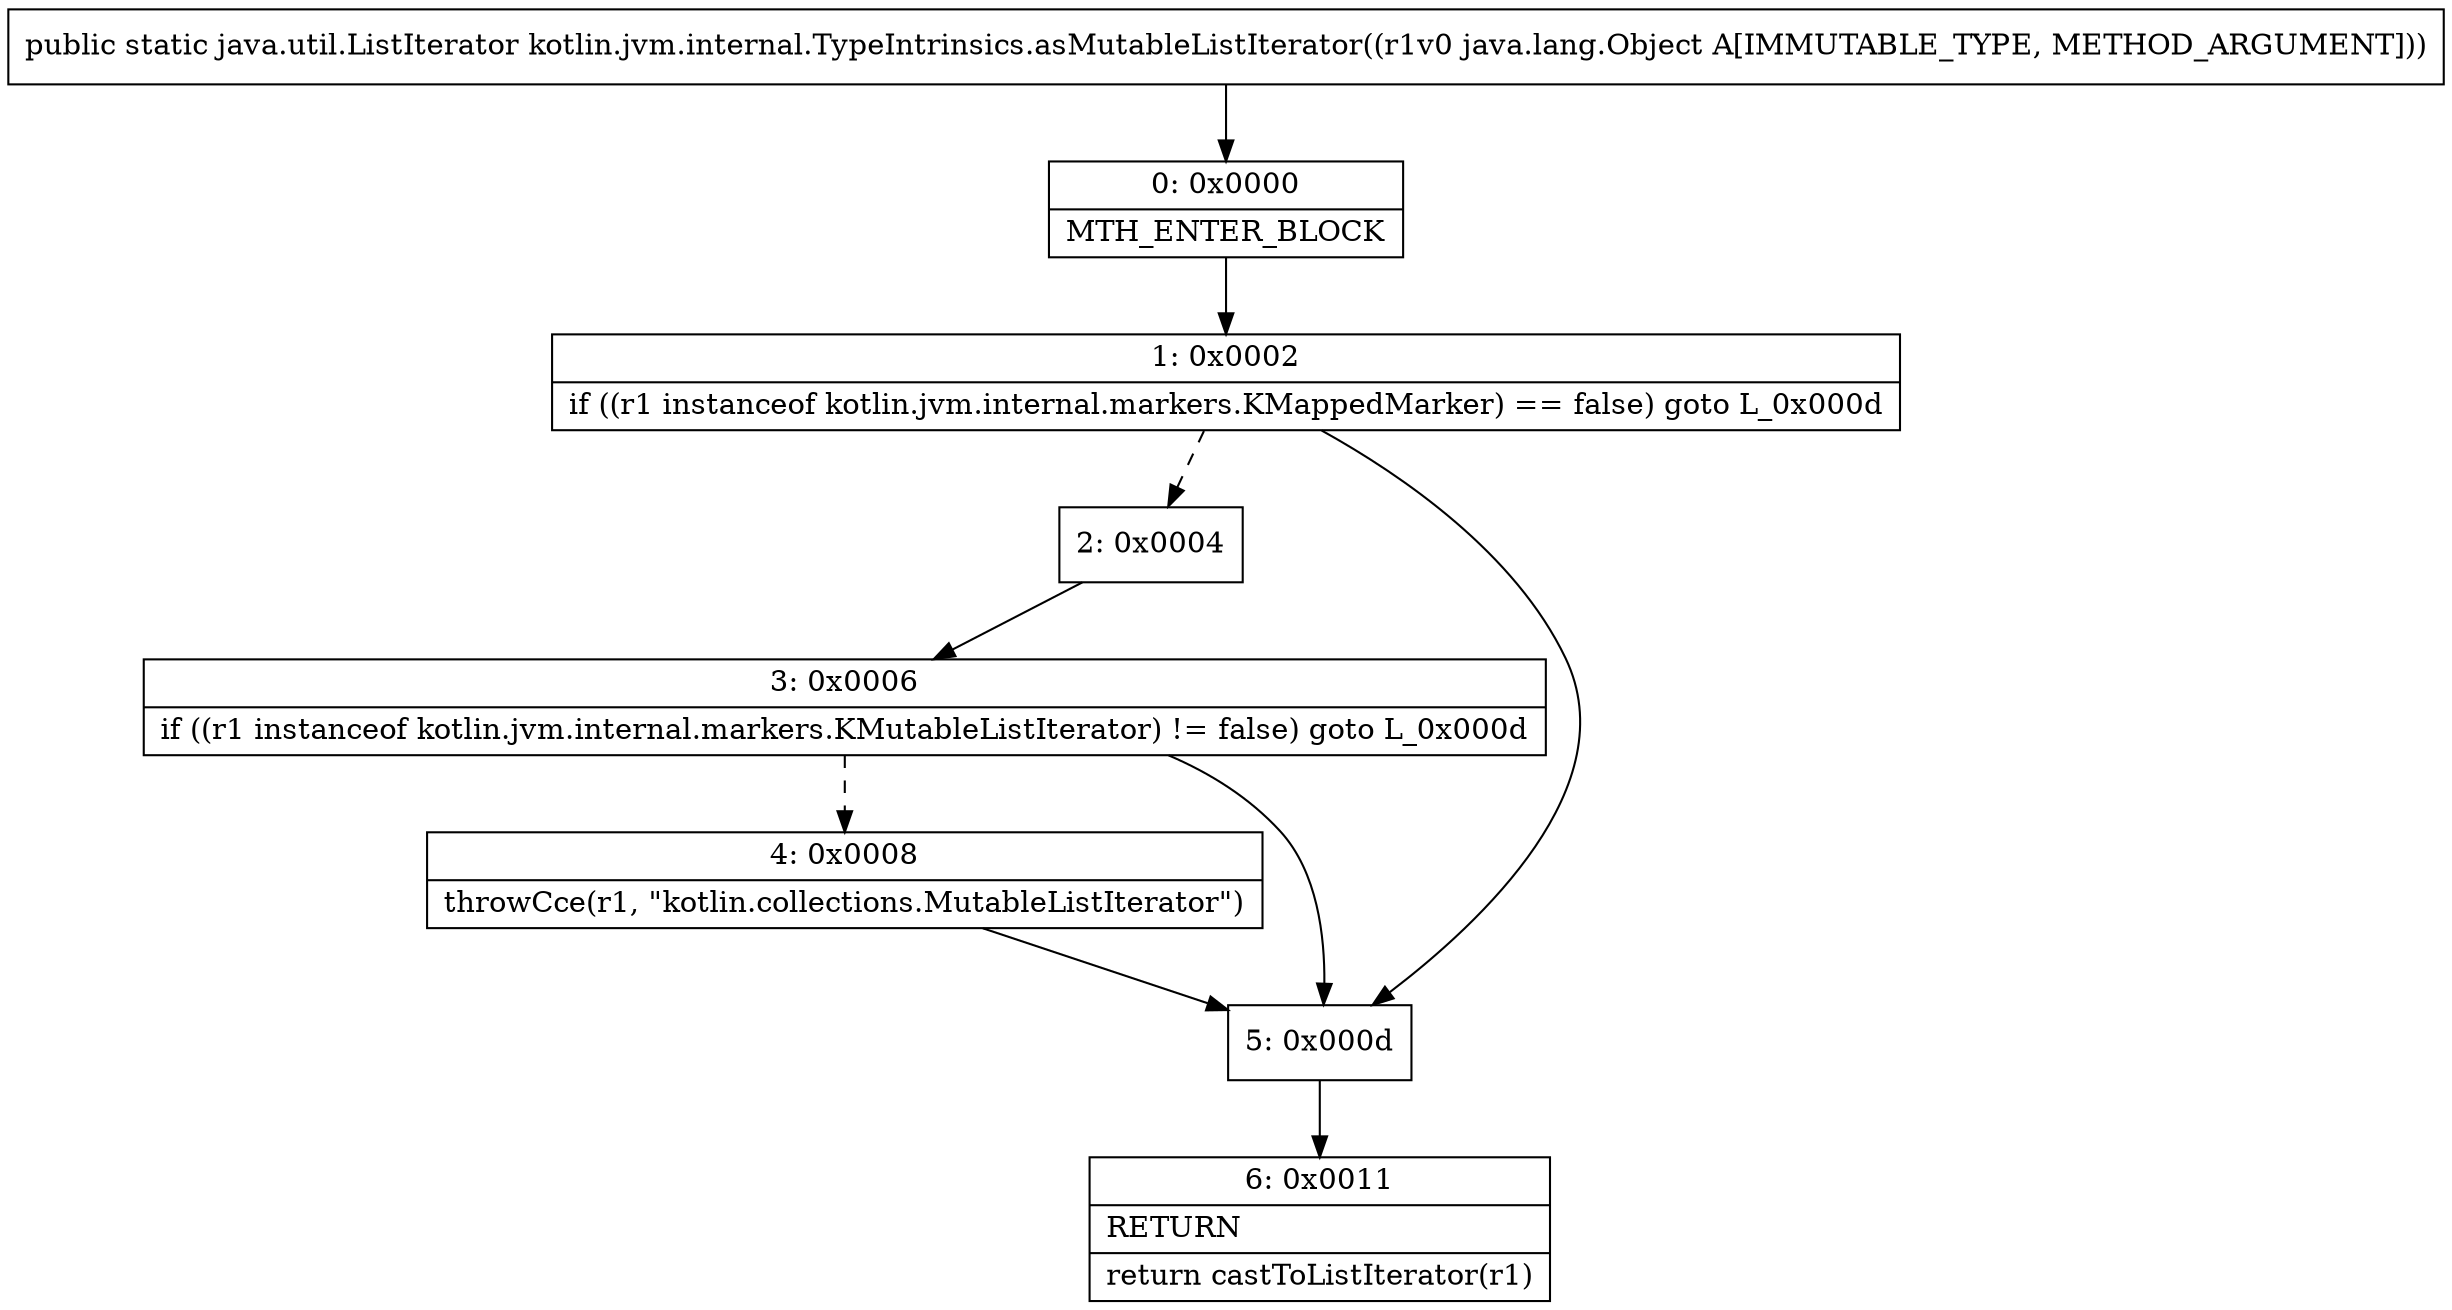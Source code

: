 digraph "CFG forkotlin.jvm.internal.TypeIntrinsics.asMutableListIterator(Ljava\/lang\/Object;)Ljava\/util\/ListIterator;" {
Node_0 [shape=record,label="{0\:\ 0x0000|MTH_ENTER_BLOCK\l}"];
Node_1 [shape=record,label="{1\:\ 0x0002|if ((r1 instanceof kotlin.jvm.internal.markers.KMappedMarker) == false) goto L_0x000d\l}"];
Node_2 [shape=record,label="{2\:\ 0x0004}"];
Node_3 [shape=record,label="{3\:\ 0x0006|if ((r1 instanceof kotlin.jvm.internal.markers.KMutableListIterator) != false) goto L_0x000d\l}"];
Node_4 [shape=record,label="{4\:\ 0x0008|throwCce(r1, \"kotlin.collections.MutableListIterator\")\l}"];
Node_5 [shape=record,label="{5\:\ 0x000d}"];
Node_6 [shape=record,label="{6\:\ 0x0011|RETURN\l|return castToListIterator(r1)\l}"];
MethodNode[shape=record,label="{public static java.util.ListIterator kotlin.jvm.internal.TypeIntrinsics.asMutableListIterator((r1v0 java.lang.Object A[IMMUTABLE_TYPE, METHOD_ARGUMENT])) }"];
MethodNode -> Node_0;
Node_0 -> Node_1;
Node_1 -> Node_2[style=dashed];
Node_1 -> Node_5;
Node_2 -> Node_3;
Node_3 -> Node_4[style=dashed];
Node_3 -> Node_5;
Node_4 -> Node_5;
Node_5 -> Node_6;
}

